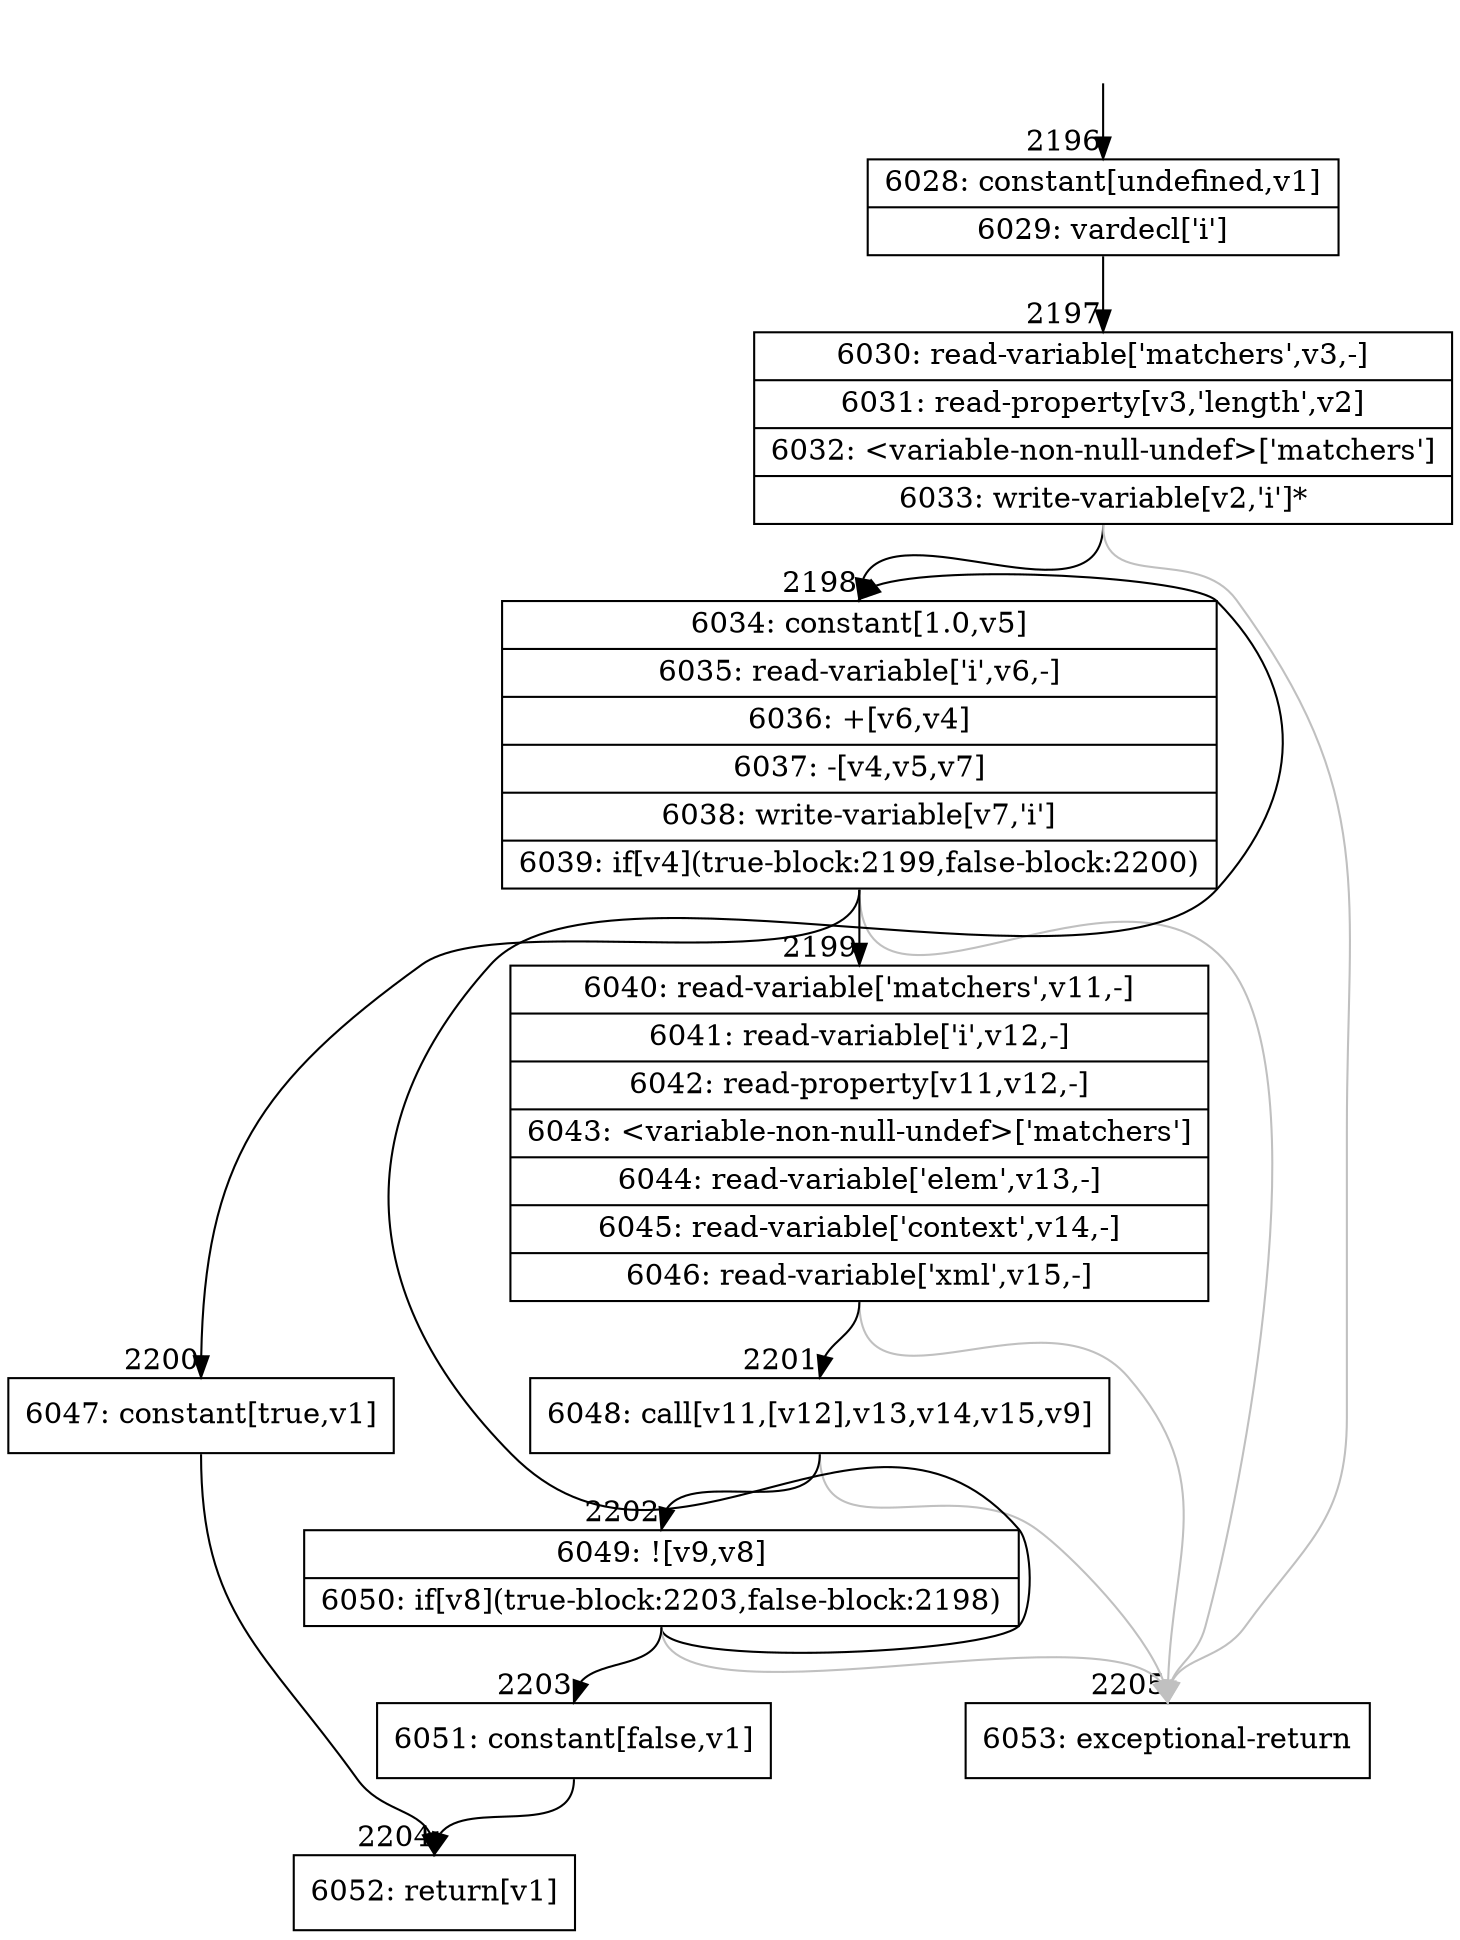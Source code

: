 digraph {
rankdir="TD"
BB_entry156[shape=none,label=""];
BB_entry156 -> BB2196 [tailport=s, headport=n, headlabel="    2196"]
BB2196 [shape=record label="{6028: constant[undefined,v1]|6029: vardecl['i']}" ] 
BB2196 -> BB2197 [tailport=s, headport=n, headlabel="      2197"]
BB2197 [shape=record label="{6030: read-variable['matchers',v3,-]|6031: read-property[v3,'length',v2]|6032: \<variable-non-null-undef\>['matchers']|6033: write-variable[v2,'i']*}" ] 
BB2197 -> BB2198 [tailport=s, headport=n, headlabel="      2198"]
BB2197 -> BB2205 [tailport=s, headport=n, color=gray, headlabel="      2205"]
BB2198 [shape=record label="{6034: constant[1.0,v5]|6035: read-variable['i',v6,-]|6036: +[v6,v4]|6037: -[v4,v5,v7]|6038: write-variable[v7,'i']|6039: if[v4](true-block:2199,false-block:2200)}" ] 
BB2198 -> BB2199 [tailport=s, headport=n, headlabel="      2199"]
BB2198 -> BB2200 [tailport=s, headport=n, headlabel="      2200"]
BB2198 -> BB2205 [tailport=s, headport=n, color=gray]
BB2199 [shape=record label="{6040: read-variable['matchers',v11,-]|6041: read-variable['i',v12,-]|6042: read-property[v11,v12,-]|6043: \<variable-non-null-undef\>['matchers']|6044: read-variable['elem',v13,-]|6045: read-variable['context',v14,-]|6046: read-variable['xml',v15,-]}" ] 
BB2199 -> BB2201 [tailport=s, headport=n, headlabel="      2201"]
BB2199 -> BB2205 [tailport=s, headport=n, color=gray]
BB2200 [shape=record label="{6047: constant[true,v1]}" ] 
BB2200 -> BB2204 [tailport=s, headport=n, headlabel="      2204"]
BB2201 [shape=record label="{6048: call[v11,[v12],v13,v14,v15,v9]}" ] 
BB2201 -> BB2202 [tailport=s, headport=n, headlabel="      2202"]
BB2201 -> BB2205 [tailport=s, headport=n, color=gray]
BB2202 [shape=record label="{6049: ![v9,v8]|6050: if[v8](true-block:2203,false-block:2198)}" ] 
BB2202 -> BB2203 [tailport=s, headport=n, headlabel="      2203"]
BB2202 -> BB2198 [tailport=s, headport=n]
BB2202 -> BB2205 [tailport=s, headport=n, color=gray]
BB2203 [shape=record label="{6051: constant[false,v1]}" ] 
BB2203 -> BB2204 [tailport=s, headport=n]
BB2204 [shape=record label="{6052: return[v1]}" ] 
BB2205 [shape=record label="{6053: exceptional-return}" ] 
}
